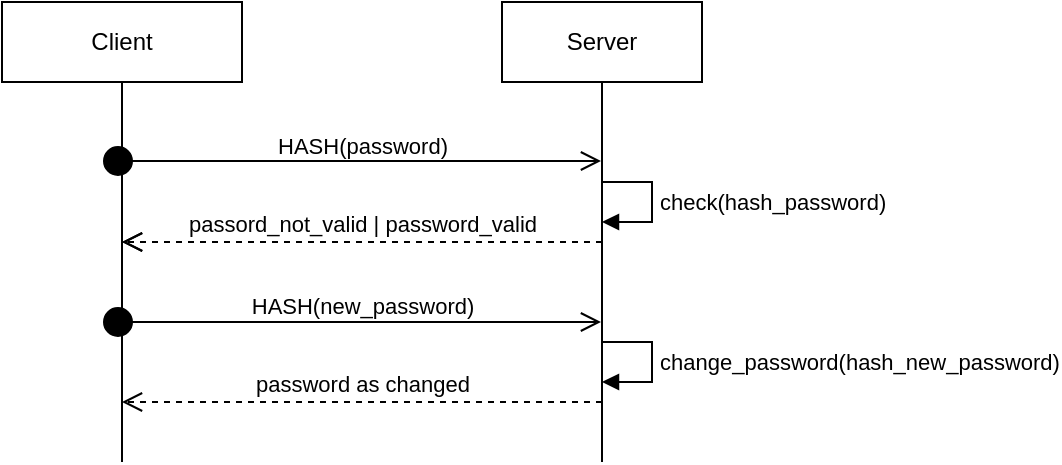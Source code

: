 <mxfile pages="2">
    <diagram name="Sequence" id="JgcEw9M8dI1Xy2gp9OZx">
        <mxGraphModel dx="1164" dy="819" grid="1" gridSize="10" guides="1" tooltips="1" connect="1" arrows="1" fold="1" page="1" pageScale="1" pageWidth="850" pageHeight="1100" math="0" shadow="0">
            <root>
                <mxCell id="UR0DFZb04nUeP79YXbAC-0"/>
                <mxCell id="UR0DFZb04nUeP79YXbAC-1" parent="UR0DFZb04nUeP79YXbAC-0"/>
                <mxCell id="jlnA7Bbo42E9i6tjMMHw-2" value="Server" style="shape=umlLifeline;perimeter=lifelinePerimeter;whiteSpace=wrap;html=1;container=1;collapsible=0;recursiveResize=0;outlineConnect=0;lifelineDashed=0;" parent="UR0DFZb04nUeP79YXbAC-1" vertex="1">
                    <mxGeometry x="310" y="280" width="100" height="230" as="geometry"/>
                </mxCell>
                <mxCell id="7" value="change_password(hash_new_password)" style="edgeStyle=orthogonalEdgeStyle;html=1;align=left;spacingLeft=2;endArrow=block;rounded=0;entryX=1;entryY=0;" parent="jlnA7Bbo42E9i6tjMMHw-2" edge="1">
                    <mxGeometry relative="1" as="geometry">
                        <mxPoint x="50" y="170" as="sourcePoint"/>
                        <Array as="points">
                            <mxPoint x="75" y="170"/>
                            <mxPoint x="75" y="190"/>
                        </Array>
                        <mxPoint x="50" y="190" as="targetPoint"/>
                    </mxGeometry>
                </mxCell>
                <mxCell id="11" value="check(hash_password)" style="edgeStyle=orthogonalEdgeStyle;html=1;align=left;spacingLeft=2;endArrow=block;rounded=0;entryX=1;entryY=0;" parent="jlnA7Bbo42E9i6tjMMHw-2" edge="1">
                    <mxGeometry relative="1" as="geometry">
                        <mxPoint x="50" y="90" as="sourcePoint"/>
                        <Array as="points">
                            <mxPoint x="75" y="90"/>
                            <mxPoint x="75" y="110"/>
                        </Array>
                        <mxPoint x="50" y="110" as="targetPoint"/>
                    </mxGeometry>
                </mxCell>
                <mxCell id="jlnA7Bbo42E9i6tjMMHw-4" value="Client" style="shape=umlLifeline;perimeter=lifelinePerimeter;whiteSpace=wrap;html=1;container=1;collapsible=0;recursiveResize=0;outlineConnect=0;lifelineDashed=0;" parent="UR0DFZb04nUeP79YXbAC-1" vertex="1">
                    <mxGeometry x="60" y="280" width="120" height="230" as="geometry"/>
                </mxCell>
                <mxCell id="jlnA7Bbo42E9i6tjMMHw-13" value="HASH(password)" style="html=1;verticalAlign=bottom;startArrow=circle;startFill=1;endArrow=open;startSize=6;endSize=8;" parent="UR0DFZb04nUeP79YXbAC-1" target="jlnA7Bbo42E9i6tjMMHw-2" edge="1">
                    <mxGeometry x="0.042" width="80" relative="1" as="geometry">
                        <mxPoint x="110" y="359.5" as="sourcePoint"/>
                        <mxPoint x="299.5" y="359.5" as="targetPoint"/>
                        <mxPoint y="1" as="offset"/>
                    </mxGeometry>
                </mxCell>
                <mxCell id="5" value="passord_not_valid | password_valid" style="html=1;verticalAlign=bottom;endArrow=open;dashed=1;endSize=8;" parent="UR0DFZb04nUeP79YXbAC-1" edge="1">
                    <mxGeometry relative="1" as="geometry">
                        <mxPoint x="360" y="400.0" as="sourcePoint"/>
                        <mxPoint x="120" y="400.0" as="targetPoint"/>
                    </mxGeometry>
                </mxCell>
                <mxCell id="10" value="HASH(new_password)" style="html=1;verticalAlign=bottom;startArrow=circle;startFill=1;endArrow=open;startSize=6;endSize=8;" parent="UR0DFZb04nUeP79YXbAC-1" edge="1">
                    <mxGeometry x="0.042" width="80" relative="1" as="geometry">
                        <mxPoint x="110" y="440" as="sourcePoint"/>
                        <mxPoint x="359.5" y="440" as="targetPoint"/>
                        <mxPoint y="1" as="offset"/>
                    </mxGeometry>
                </mxCell>
                <mxCell id="12" value="password as changed" style="html=1;verticalAlign=bottom;endArrow=open;dashed=1;endSize=8;" parent="UR0DFZb04nUeP79YXbAC-1" edge="1">
                    <mxGeometry relative="1" as="geometry">
                        <mxPoint x="360" y="480" as="sourcePoint"/>
                        <mxPoint x="120" y="480" as="targetPoint"/>
                    </mxGeometry>
                </mxCell>
                <mxCell id="13" value="passord_not_valid | password_valid" style="html=1;verticalAlign=bottom;endArrow=open;dashed=1;endSize=8;" edge="1" parent="UR0DFZb04nUeP79YXbAC-1">
                    <mxGeometry relative="1" as="geometry">
                        <mxPoint x="360" y="400" as="sourcePoint"/>
                        <mxPoint x="120" y="400" as="targetPoint"/>
                    </mxGeometry>
                </mxCell>
            </root>
        </mxGraphModel>
    </diagram>
</mxfile>